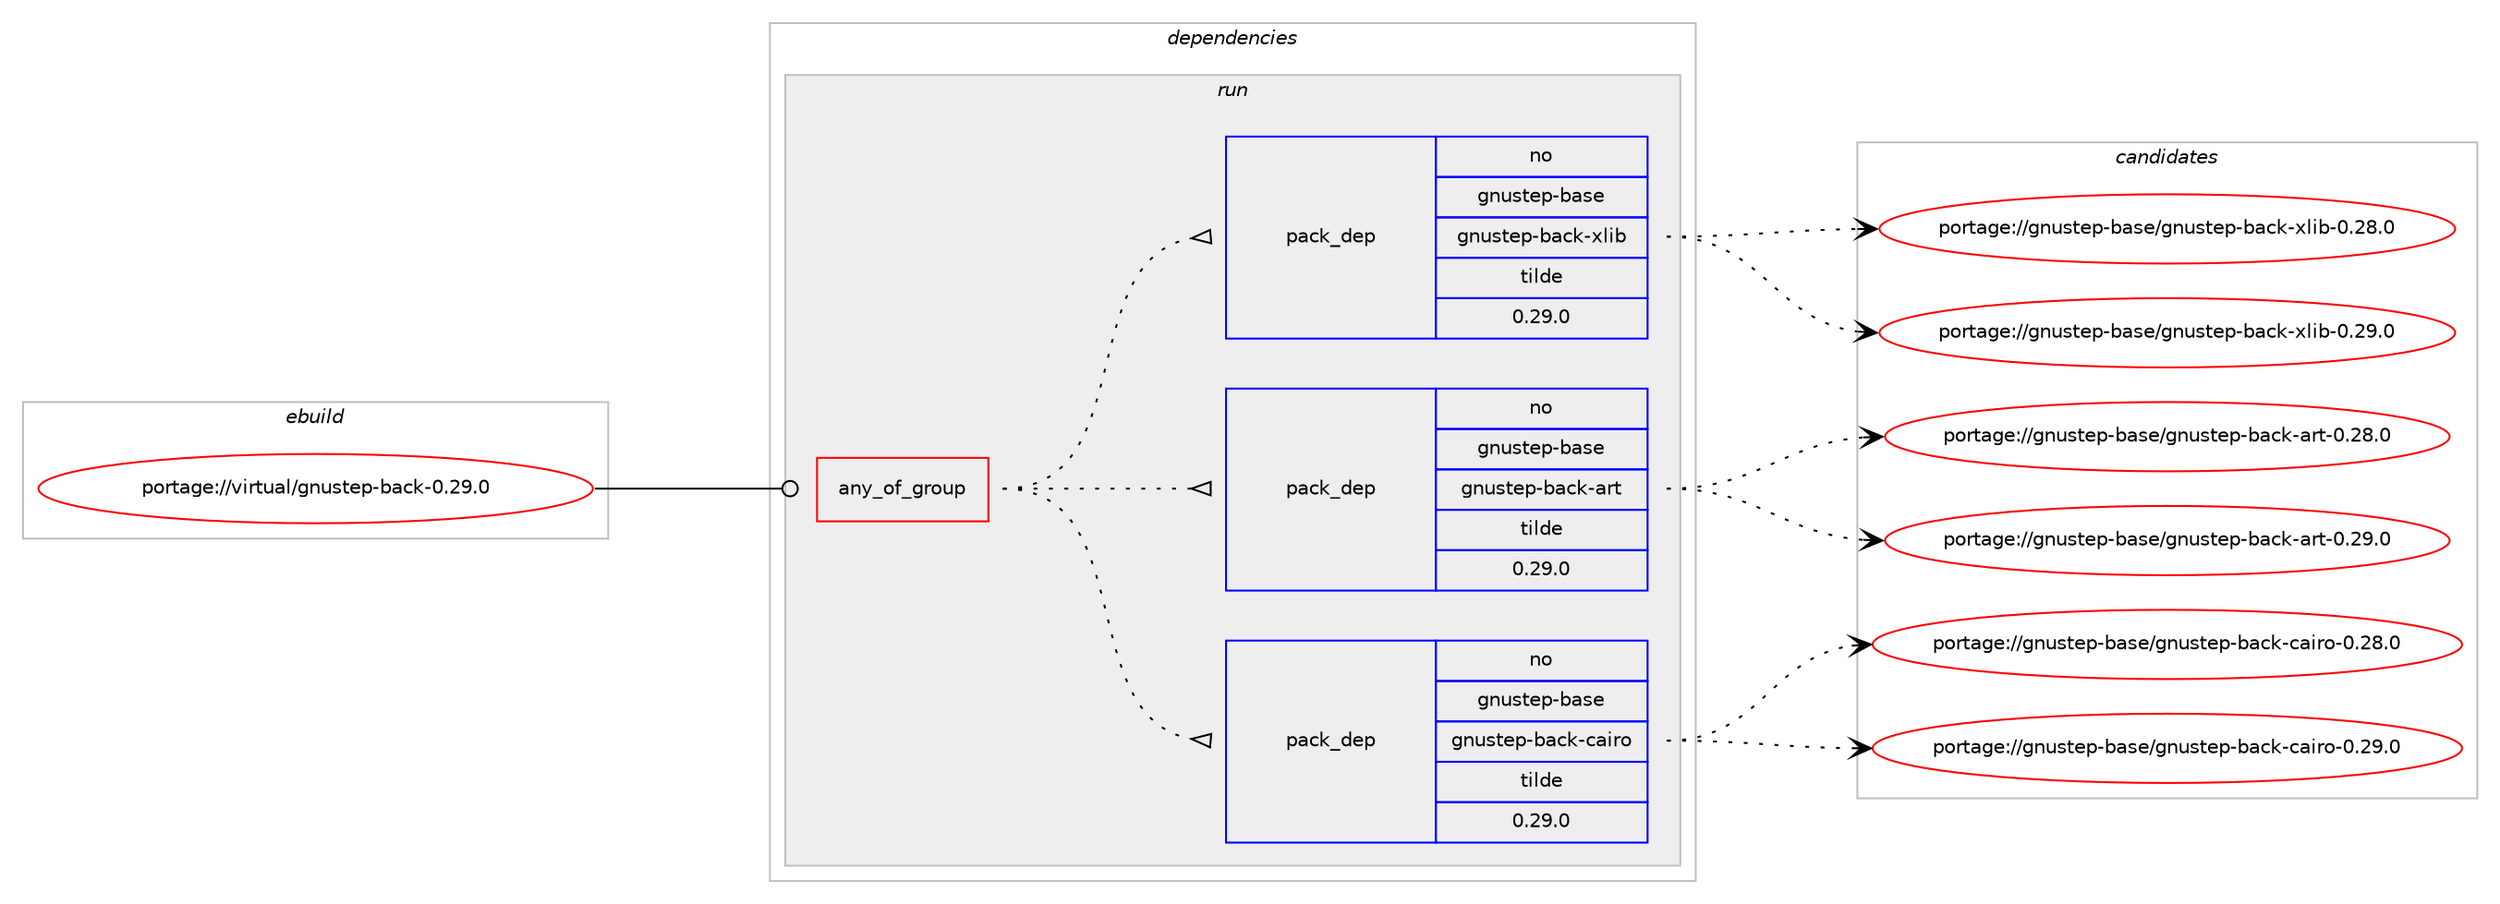 digraph prolog {

# *************
# Graph options
# *************

newrank=true;
concentrate=true;
compound=true;
graph [rankdir=LR,fontname=Helvetica,fontsize=10,ranksep=1.5];#, ranksep=2.5, nodesep=0.2];
edge  [arrowhead=vee];
node  [fontname=Helvetica,fontsize=10];

# **********
# The ebuild
# **********

subgraph cluster_leftcol {
color=gray;
rank=same;
label=<<i>ebuild</i>>;
id [label="portage://virtual/gnustep-back-0.29.0", color=red, width=4, href="../virtual/gnustep-back-0.29.0.svg"];
}

# ****************
# The dependencies
# ****************

subgraph cluster_midcol {
color=gray;
label=<<i>dependencies</i>>;
subgraph cluster_compile {
fillcolor="#eeeeee";
style=filled;
label=<<i>compile</i>>;
}
subgraph cluster_compileandrun {
fillcolor="#eeeeee";
style=filled;
label=<<i>compile and run</i>>;
}
subgraph cluster_run {
fillcolor="#eeeeee";
style=filled;
label=<<i>run</i>>;
subgraph any6 {
dependency175 [label=<<TABLE BORDER="0" CELLBORDER="1" CELLSPACING="0" CELLPADDING="4"><TR><TD CELLPADDING="10">any_of_group</TD></TR></TABLE>>, shape=none, color=red];subgraph pack110 {
dependency176 [label=<<TABLE BORDER="0" CELLBORDER="1" CELLSPACING="0" CELLPADDING="4" WIDTH="220"><TR><TD ROWSPAN="6" CELLPADDING="30">pack_dep</TD></TR><TR><TD WIDTH="110">no</TD></TR><TR><TD>gnustep-base</TD></TR><TR><TD>gnustep-back-cairo</TD></TR><TR><TD>tilde</TD></TR><TR><TD>0.29.0</TD></TR></TABLE>>, shape=none, color=blue];
}
dependency175:e -> dependency176:w [weight=20,style="dotted",arrowhead="oinv"];
subgraph pack111 {
dependency177 [label=<<TABLE BORDER="0" CELLBORDER="1" CELLSPACING="0" CELLPADDING="4" WIDTH="220"><TR><TD ROWSPAN="6" CELLPADDING="30">pack_dep</TD></TR><TR><TD WIDTH="110">no</TD></TR><TR><TD>gnustep-base</TD></TR><TR><TD>gnustep-back-art</TD></TR><TR><TD>tilde</TD></TR><TR><TD>0.29.0</TD></TR></TABLE>>, shape=none, color=blue];
}
dependency175:e -> dependency177:w [weight=20,style="dotted",arrowhead="oinv"];
subgraph pack112 {
dependency178 [label=<<TABLE BORDER="0" CELLBORDER="1" CELLSPACING="0" CELLPADDING="4" WIDTH="220"><TR><TD ROWSPAN="6" CELLPADDING="30">pack_dep</TD></TR><TR><TD WIDTH="110">no</TD></TR><TR><TD>gnustep-base</TD></TR><TR><TD>gnustep-back-xlib</TD></TR><TR><TD>tilde</TD></TR><TR><TD>0.29.0</TD></TR></TABLE>>, shape=none, color=blue];
}
dependency175:e -> dependency178:w [weight=20,style="dotted",arrowhead="oinv"];
}
id:e -> dependency175:w [weight=20,style="solid",arrowhead="odot"];
}
}

# **************
# The candidates
# **************

subgraph cluster_choices {
rank=same;
color=gray;
label=<<i>candidates</i>>;

subgraph choice110 {
color=black;
nodesep=1;
choice103110117115116101112459897115101471031101171151161011124598979910745999710511411145484650564648 [label="portage://gnustep-base/gnustep-back-cairo-0.28.0", color=red, width=4,href="../gnustep-base/gnustep-back-cairo-0.28.0.svg"];
choice103110117115116101112459897115101471031101171151161011124598979910745999710511411145484650574648 [label="portage://gnustep-base/gnustep-back-cairo-0.29.0", color=red, width=4,href="../gnustep-base/gnustep-back-cairo-0.29.0.svg"];
dependency176:e -> choice103110117115116101112459897115101471031101171151161011124598979910745999710511411145484650564648:w [style=dotted,weight="100"];
dependency176:e -> choice103110117115116101112459897115101471031101171151161011124598979910745999710511411145484650574648:w [style=dotted,weight="100"];
}
subgraph choice111 {
color=black;
nodesep=1;
choice1031101171151161011124598971151014710311011711511610111245989799107459711411645484650564648 [label="portage://gnustep-base/gnustep-back-art-0.28.0", color=red, width=4,href="../gnustep-base/gnustep-back-art-0.28.0.svg"];
choice1031101171151161011124598971151014710311011711511610111245989799107459711411645484650574648 [label="portage://gnustep-base/gnustep-back-art-0.29.0", color=red, width=4,href="../gnustep-base/gnustep-back-art-0.29.0.svg"];
dependency177:e -> choice1031101171151161011124598971151014710311011711511610111245989799107459711411645484650564648:w [style=dotted,weight="100"];
dependency177:e -> choice1031101171151161011124598971151014710311011711511610111245989799107459711411645484650574648:w [style=dotted,weight="100"];
}
subgraph choice112 {
color=black;
nodesep=1;
choice1031101171151161011124598971151014710311011711511610111245989799107451201081059845484650564648 [label="portage://gnustep-base/gnustep-back-xlib-0.28.0", color=red, width=4,href="../gnustep-base/gnustep-back-xlib-0.28.0.svg"];
choice1031101171151161011124598971151014710311011711511610111245989799107451201081059845484650574648 [label="portage://gnustep-base/gnustep-back-xlib-0.29.0", color=red, width=4,href="../gnustep-base/gnustep-back-xlib-0.29.0.svg"];
dependency178:e -> choice1031101171151161011124598971151014710311011711511610111245989799107451201081059845484650564648:w [style=dotted,weight="100"];
dependency178:e -> choice1031101171151161011124598971151014710311011711511610111245989799107451201081059845484650574648:w [style=dotted,weight="100"];
}
}

}
